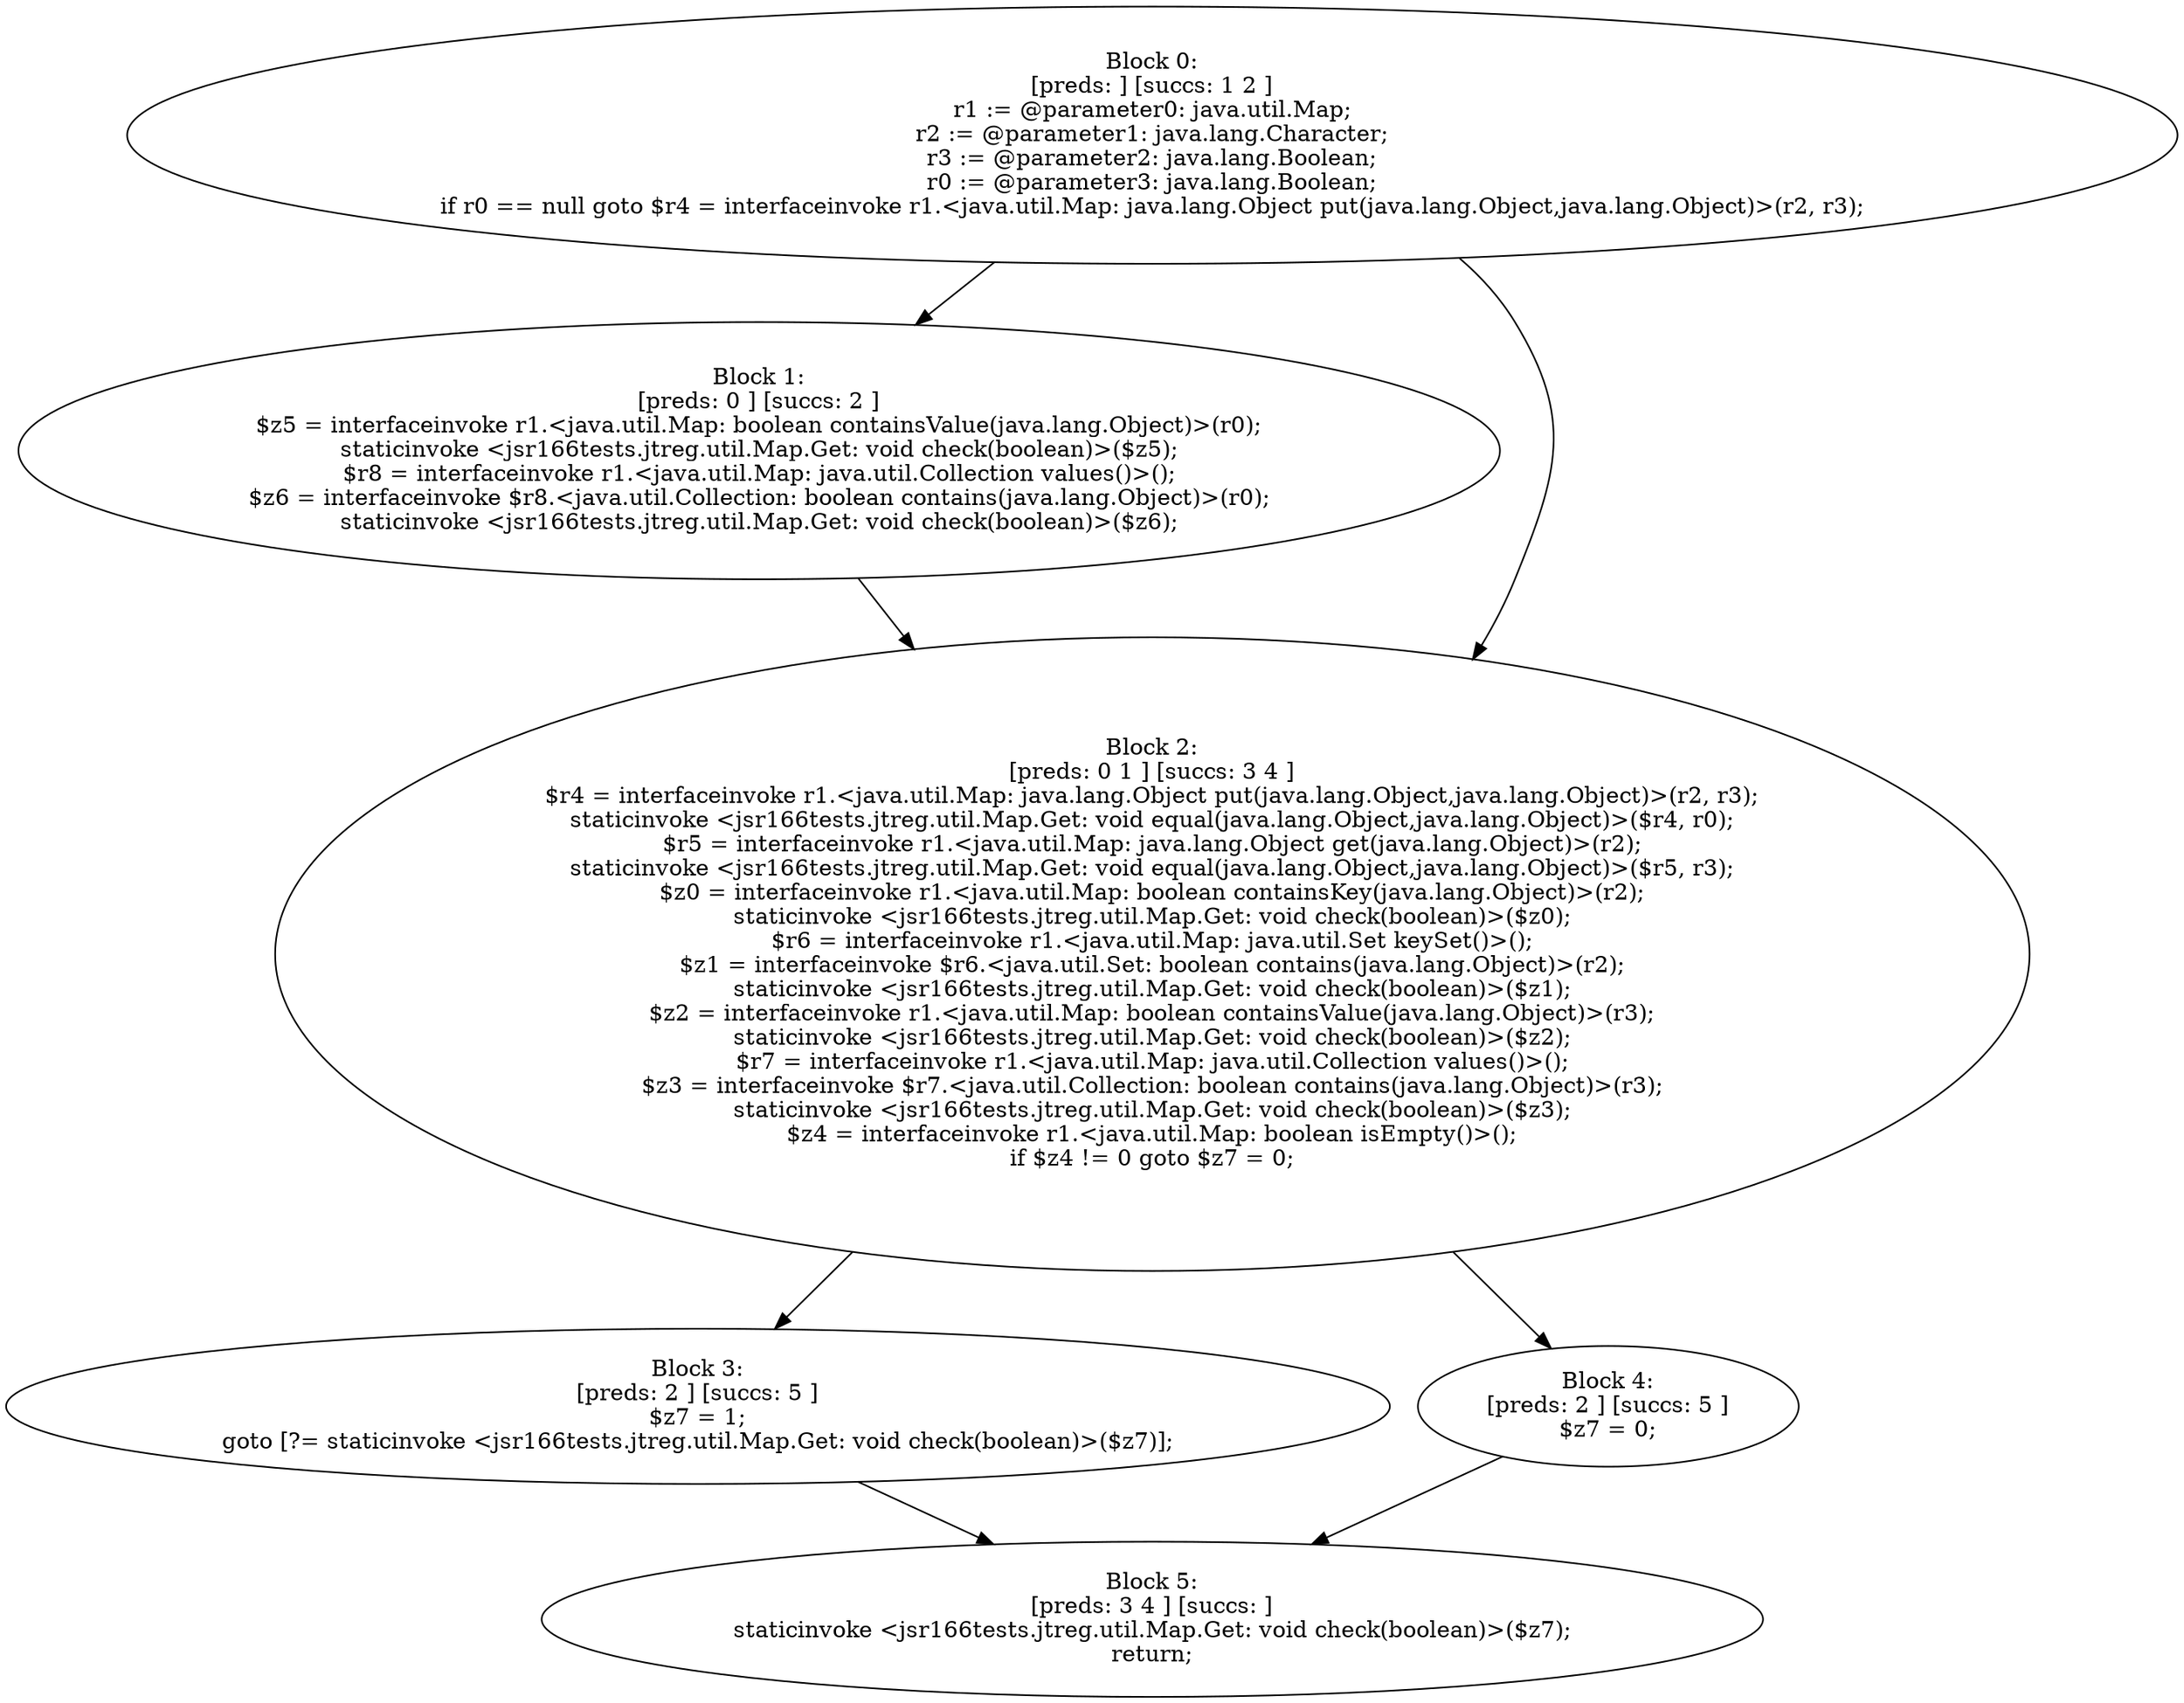 digraph "unitGraph" {
    "Block 0:
[preds: ] [succs: 1 2 ]
r1 := @parameter0: java.util.Map;
r2 := @parameter1: java.lang.Character;
r3 := @parameter2: java.lang.Boolean;
r0 := @parameter3: java.lang.Boolean;
if r0 == null goto $r4 = interfaceinvoke r1.<java.util.Map: java.lang.Object put(java.lang.Object,java.lang.Object)>(r2, r3);
"
    "Block 1:
[preds: 0 ] [succs: 2 ]
$z5 = interfaceinvoke r1.<java.util.Map: boolean containsValue(java.lang.Object)>(r0);
staticinvoke <jsr166tests.jtreg.util.Map.Get: void check(boolean)>($z5);
$r8 = interfaceinvoke r1.<java.util.Map: java.util.Collection values()>();
$z6 = interfaceinvoke $r8.<java.util.Collection: boolean contains(java.lang.Object)>(r0);
staticinvoke <jsr166tests.jtreg.util.Map.Get: void check(boolean)>($z6);
"
    "Block 2:
[preds: 0 1 ] [succs: 3 4 ]
$r4 = interfaceinvoke r1.<java.util.Map: java.lang.Object put(java.lang.Object,java.lang.Object)>(r2, r3);
staticinvoke <jsr166tests.jtreg.util.Map.Get: void equal(java.lang.Object,java.lang.Object)>($r4, r0);
$r5 = interfaceinvoke r1.<java.util.Map: java.lang.Object get(java.lang.Object)>(r2);
staticinvoke <jsr166tests.jtreg.util.Map.Get: void equal(java.lang.Object,java.lang.Object)>($r5, r3);
$z0 = interfaceinvoke r1.<java.util.Map: boolean containsKey(java.lang.Object)>(r2);
staticinvoke <jsr166tests.jtreg.util.Map.Get: void check(boolean)>($z0);
$r6 = interfaceinvoke r1.<java.util.Map: java.util.Set keySet()>();
$z1 = interfaceinvoke $r6.<java.util.Set: boolean contains(java.lang.Object)>(r2);
staticinvoke <jsr166tests.jtreg.util.Map.Get: void check(boolean)>($z1);
$z2 = interfaceinvoke r1.<java.util.Map: boolean containsValue(java.lang.Object)>(r3);
staticinvoke <jsr166tests.jtreg.util.Map.Get: void check(boolean)>($z2);
$r7 = interfaceinvoke r1.<java.util.Map: java.util.Collection values()>();
$z3 = interfaceinvoke $r7.<java.util.Collection: boolean contains(java.lang.Object)>(r3);
staticinvoke <jsr166tests.jtreg.util.Map.Get: void check(boolean)>($z3);
$z4 = interfaceinvoke r1.<java.util.Map: boolean isEmpty()>();
if $z4 != 0 goto $z7 = 0;
"
    "Block 3:
[preds: 2 ] [succs: 5 ]
$z7 = 1;
goto [?= staticinvoke <jsr166tests.jtreg.util.Map.Get: void check(boolean)>($z7)];
"
    "Block 4:
[preds: 2 ] [succs: 5 ]
$z7 = 0;
"
    "Block 5:
[preds: 3 4 ] [succs: ]
staticinvoke <jsr166tests.jtreg.util.Map.Get: void check(boolean)>($z7);
return;
"
    "Block 0:
[preds: ] [succs: 1 2 ]
r1 := @parameter0: java.util.Map;
r2 := @parameter1: java.lang.Character;
r3 := @parameter2: java.lang.Boolean;
r0 := @parameter3: java.lang.Boolean;
if r0 == null goto $r4 = interfaceinvoke r1.<java.util.Map: java.lang.Object put(java.lang.Object,java.lang.Object)>(r2, r3);
"->"Block 1:
[preds: 0 ] [succs: 2 ]
$z5 = interfaceinvoke r1.<java.util.Map: boolean containsValue(java.lang.Object)>(r0);
staticinvoke <jsr166tests.jtreg.util.Map.Get: void check(boolean)>($z5);
$r8 = interfaceinvoke r1.<java.util.Map: java.util.Collection values()>();
$z6 = interfaceinvoke $r8.<java.util.Collection: boolean contains(java.lang.Object)>(r0);
staticinvoke <jsr166tests.jtreg.util.Map.Get: void check(boolean)>($z6);
";
    "Block 0:
[preds: ] [succs: 1 2 ]
r1 := @parameter0: java.util.Map;
r2 := @parameter1: java.lang.Character;
r3 := @parameter2: java.lang.Boolean;
r0 := @parameter3: java.lang.Boolean;
if r0 == null goto $r4 = interfaceinvoke r1.<java.util.Map: java.lang.Object put(java.lang.Object,java.lang.Object)>(r2, r3);
"->"Block 2:
[preds: 0 1 ] [succs: 3 4 ]
$r4 = interfaceinvoke r1.<java.util.Map: java.lang.Object put(java.lang.Object,java.lang.Object)>(r2, r3);
staticinvoke <jsr166tests.jtreg.util.Map.Get: void equal(java.lang.Object,java.lang.Object)>($r4, r0);
$r5 = interfaceinvoke r1.<java.util.Map: java.lang.Object get(java.lang.Object)>(r2);
staticinvoke <jsr166tests.jtreg.util.Map.Get: void equal(java.lang.Object,java.lang.Object)>($r5, r3);
$z0 = interfaceinvoke r1.<java.util.Map: boolean containsKey(java.lang.Object)>(r2);
staticinvoke <jsr166tests.jtreg.util.Map.Get: void check(boolean)>($z0);
$r6 = interfaceinvoke r1.<java.util.Map: java.util.Set keySet()>();
$z1 = interfaceinvoke $r6.<java.util.Set: boolean contains(java.lang.Object)>(r2);
staticinvoke <jsr166tests.jtreg.util.Map.Get: void check(boolean)>($z1);
$z2 = interfaceinvoke r1.<java.util.Map: boolean containsValue(java.lang.Object)>(r3);
staticinvoke <jsr166tests.jtreg.util.Map.Get: void check(boolean)>($z2);
$r7 = interfaceinvoke r1.<java.util.Map: java.util.Collection values()>();
$z3 = interfaceinvoke $r7.<java.util.Collection: boolean contains(java.lang.Object)>(r3);
staticinvoke <jsr166tests.jtreg.util.Map.Get: void check(boolean)>($z3);
$z4 = interfaceinvoke r1.<java.util.Map: boolean isEmpty()>();
if $z4 != 0 goto $z7 = 0;
";
    "Block 1:
[preds: 0 ] [succs: 2 ]
$z5 = interfaceinvoke r1.<java.util.Map: boolean containsValue(java.lang.Object)>(r0);
staticinvoke <jsr166tests.jtreg.util.Map.Get: void check(boolean)>($z5);
$r8 = interfaceinvoke r1.<java.util.Map: java.util.Collection values()>();
$z6 = interfaceinvoke $r8.<java.util.Collection: boolean contains(java.lang.Object)>(r0);
staticinvoke <jsr166tests.jtreg.util.Map.Get: void check(boolean)>($z6);
"->"Block 2:
[preds: 0 1 ] [succs: 3 4 ]
$r4 = interfaceinvoke r1.<java.util.Map: java.lang.Object put(java.lang.Object,java.lang.Object)>(r2, r3);
staticinvoke <jsr166tests.jtreg.util.Map.Get: void equal(java.lang.Object,java.lang.Object)>($r4, r0);
$r5 = interfaceinvoke r1.<java.util.Map: java.lang.Object get(java.lang.Object)>(r2);
staticinvoke <jsr166tests.jtreg.util.Map.Get: void equal(java.lang.Object,java.lang.Object)>($r5, r3);
$z0 = interfaceinvoke r1.<java.util.Map: boolean containsKey(java.lang.Object)>(r2);
staticinvoke <jsr166tests.jtreg.util.Map.Get: void check(boolean)>($z0);
$r6 = interfaceinvoke r1.<java.util.Map: java.util.Set keySet()>();
$z1 = interfaceinvoke $r6.<java.util.Set: boolean contains(java.lang.Object)>(r2);
staticinvoke <jsr166tests.jtreg.util.Map.Get: void check(boolean)>($z1);
$z2 = interfaceinvoke r1.<java.util.Map: boolean containsValue(java.lang.Object)>(r3);
staticinvoke <jsr166tests.jtreg.util.Map.Get: void check(boolean)>($z2);
$r7 = interfaceinvoke r1.<java.util.Map: java.util.Collection values()>();
$z3 = interfaceinvoke $r7.<java.util.Collection: boolean contains(java.lang.Object)>(r3);
staticinvoke <jsr166tests.jtreg.util.Map.Get: void check(boolean)>($z3);
$z4 = interfaceinvoke r1.<java.util.Map: boolean isEmpty()>();
if $z4 != 0 goto $z7 = 0;
";
    "Block 2:
[preds: 0 1 ] [succs: 3 4 ]
$r4 = interfaceinvoke r1.<java.util.Map: java.lang.Object put(java.lang.Object,java.lang.Object)>(r2, r3);
staticinvoke <jsr166tests.jtreg.util.Map.Get: void equal(java.lang.Object,java.lang.Object)>($r4, r0);
$r5 = interfaceinvoke r1.<java.util.Map: java.lang.Object get(java.lang.Object)>(r2);
staticinvoke <jsr166tests.jtreg.util.Map.Get: void equal(java.lang.Object,java.lang.Object)>($r5, r3);
$z0 = interfaceinvoke r1.<java.util.Map: boolean containsKey(java.lang.Object)>(r2);
staticinvoke <jsr166tests.jtreg.util.Map.Get: void check(boolean)>($z0);
$r6 = interfaceinvoke r1.<java.util.Map: java.util.Set keySet()>();
$z1 = interfaceinvoke $r6.<java.util.Set: boolean contains(java.lang.Object)>(r2);
staticinvoke <jsr166tests.jtreg.util.Map.Get: void check(boolean)>($z1);
$z2 = interfaceinvoke r1.<java.util.Map: boolean containsValue(java.lang.Object)>(r3);
staticinvoke <jsr166tests.jtreg.util.Map.Get: void check(boolean)>($z2);
$r7 = interfaceinvoke r1.<java.util.Map: java.util.Collection values()>();
$z3 = interfaceinvoke $r7.<java.util.Collection: boolean contains(java.lang.Object)>(r3);
staticinvoke <jsr166tests.jtreg.util.Map.Get: void check(boolean)>($z3);
$z4 = interfaceinvoke r1.<java.util.Map: boolean isEmpty()>();
if $z4 != 0 goto $z7 = 0;
"->"Block 3:
[preds: 2 ] [succs: 5 ]
$z7 = 1;
goto [?= staticinvoke <jsr166tests.jtreg.util.Map.Get: void check(boolean)>($z7)];
";
    "Block 2:
[preds: 0 1 ] [succs: 3 4 ]
$r4 = interfaceinvoke r1.<java.util.Map: java.lang.Object put(java.lang.Object,java.lang.Object)>(r2, r3);
staticinvoke <jsr166tests.jtreg.util.Map.Get: void equal(java.lang.Object,java.lang.Object)>($r4, r0);
$r5 = interfaceinvoke r1.<java.util.Map: java.lang.Object get(java.lang.Object)>(r2);
staticinvoke <jsr166tests.jtreg.util.Map.Get: void equal(java.lang.Object,java.lang.Object)>($r5, r3);
$z0 = interfaceinvoke r1.<java.util.Map: boolean containsKey(java.lang.Object)>(r2);
staticinvoke <jsr166tests.jtreg.util.Map.Get: void check(boolean)>($z0);
$r6 = interfaceinvoke r1.<java.util.Map: java.util.Set keySet()>();
$z1 = interfaceinvoke $r6.<java.util.Set: boolean contains(java.lang.Object)>(r2);
staticinvoke <jsr166tests.jtreg.util.Map.Get: void check(boolean)>($z1);
$z2 = interfaceinvoke r1.<java.util.Map: boolean containsValue(java.lang.Object)>(r3);
staticinvoke <jsr166tests.jtreg.util.Map.Get: void check(boolean)>($z2);
$r7 = interfaceinvoke r1.<java.util.Map: java.util.Collection values()>();
$z3 = interfaceinvoke $r7.<java.util.Collection: boolean contains(java.lang.Object)>(r3);
staticinvoke <jsr166tests.jtreg.util.Map.Get: void check(boolean)>($z3);
$z4 = interfaceinvoke r1.<java.util.Map: boolean isEmpty()>();
if $z4 != 0 goto $z7 = 0;
"->"Block 4:
[preds: 2 ] [succs: 5 ]
$z7 = 0;
";
    "Block 3:
[preds: 2 ] [succs: 5 ]
$z7 = 1;
goto [?= staticinvoke <jsr166tests.jtreg.util.Map.Get: void check(boolean)>($z7)];
"->"Block 5:
[preds: 3 4 ] [succs: ]
staticinvoke <jsr166tests.jtreg.util.Map.Get: void check(boolean)>($z7);
return;
";
    "Block 4:
[preds: 2 ] [succs: 5 ]
$z7 = 0;
"->"Block 5:
[preds: 3 4 ] [succs: ]
staticinvoke <jsr166tests.jtreg.util.Map.Get: void check(boolean)>($z7);
return;
";
}
